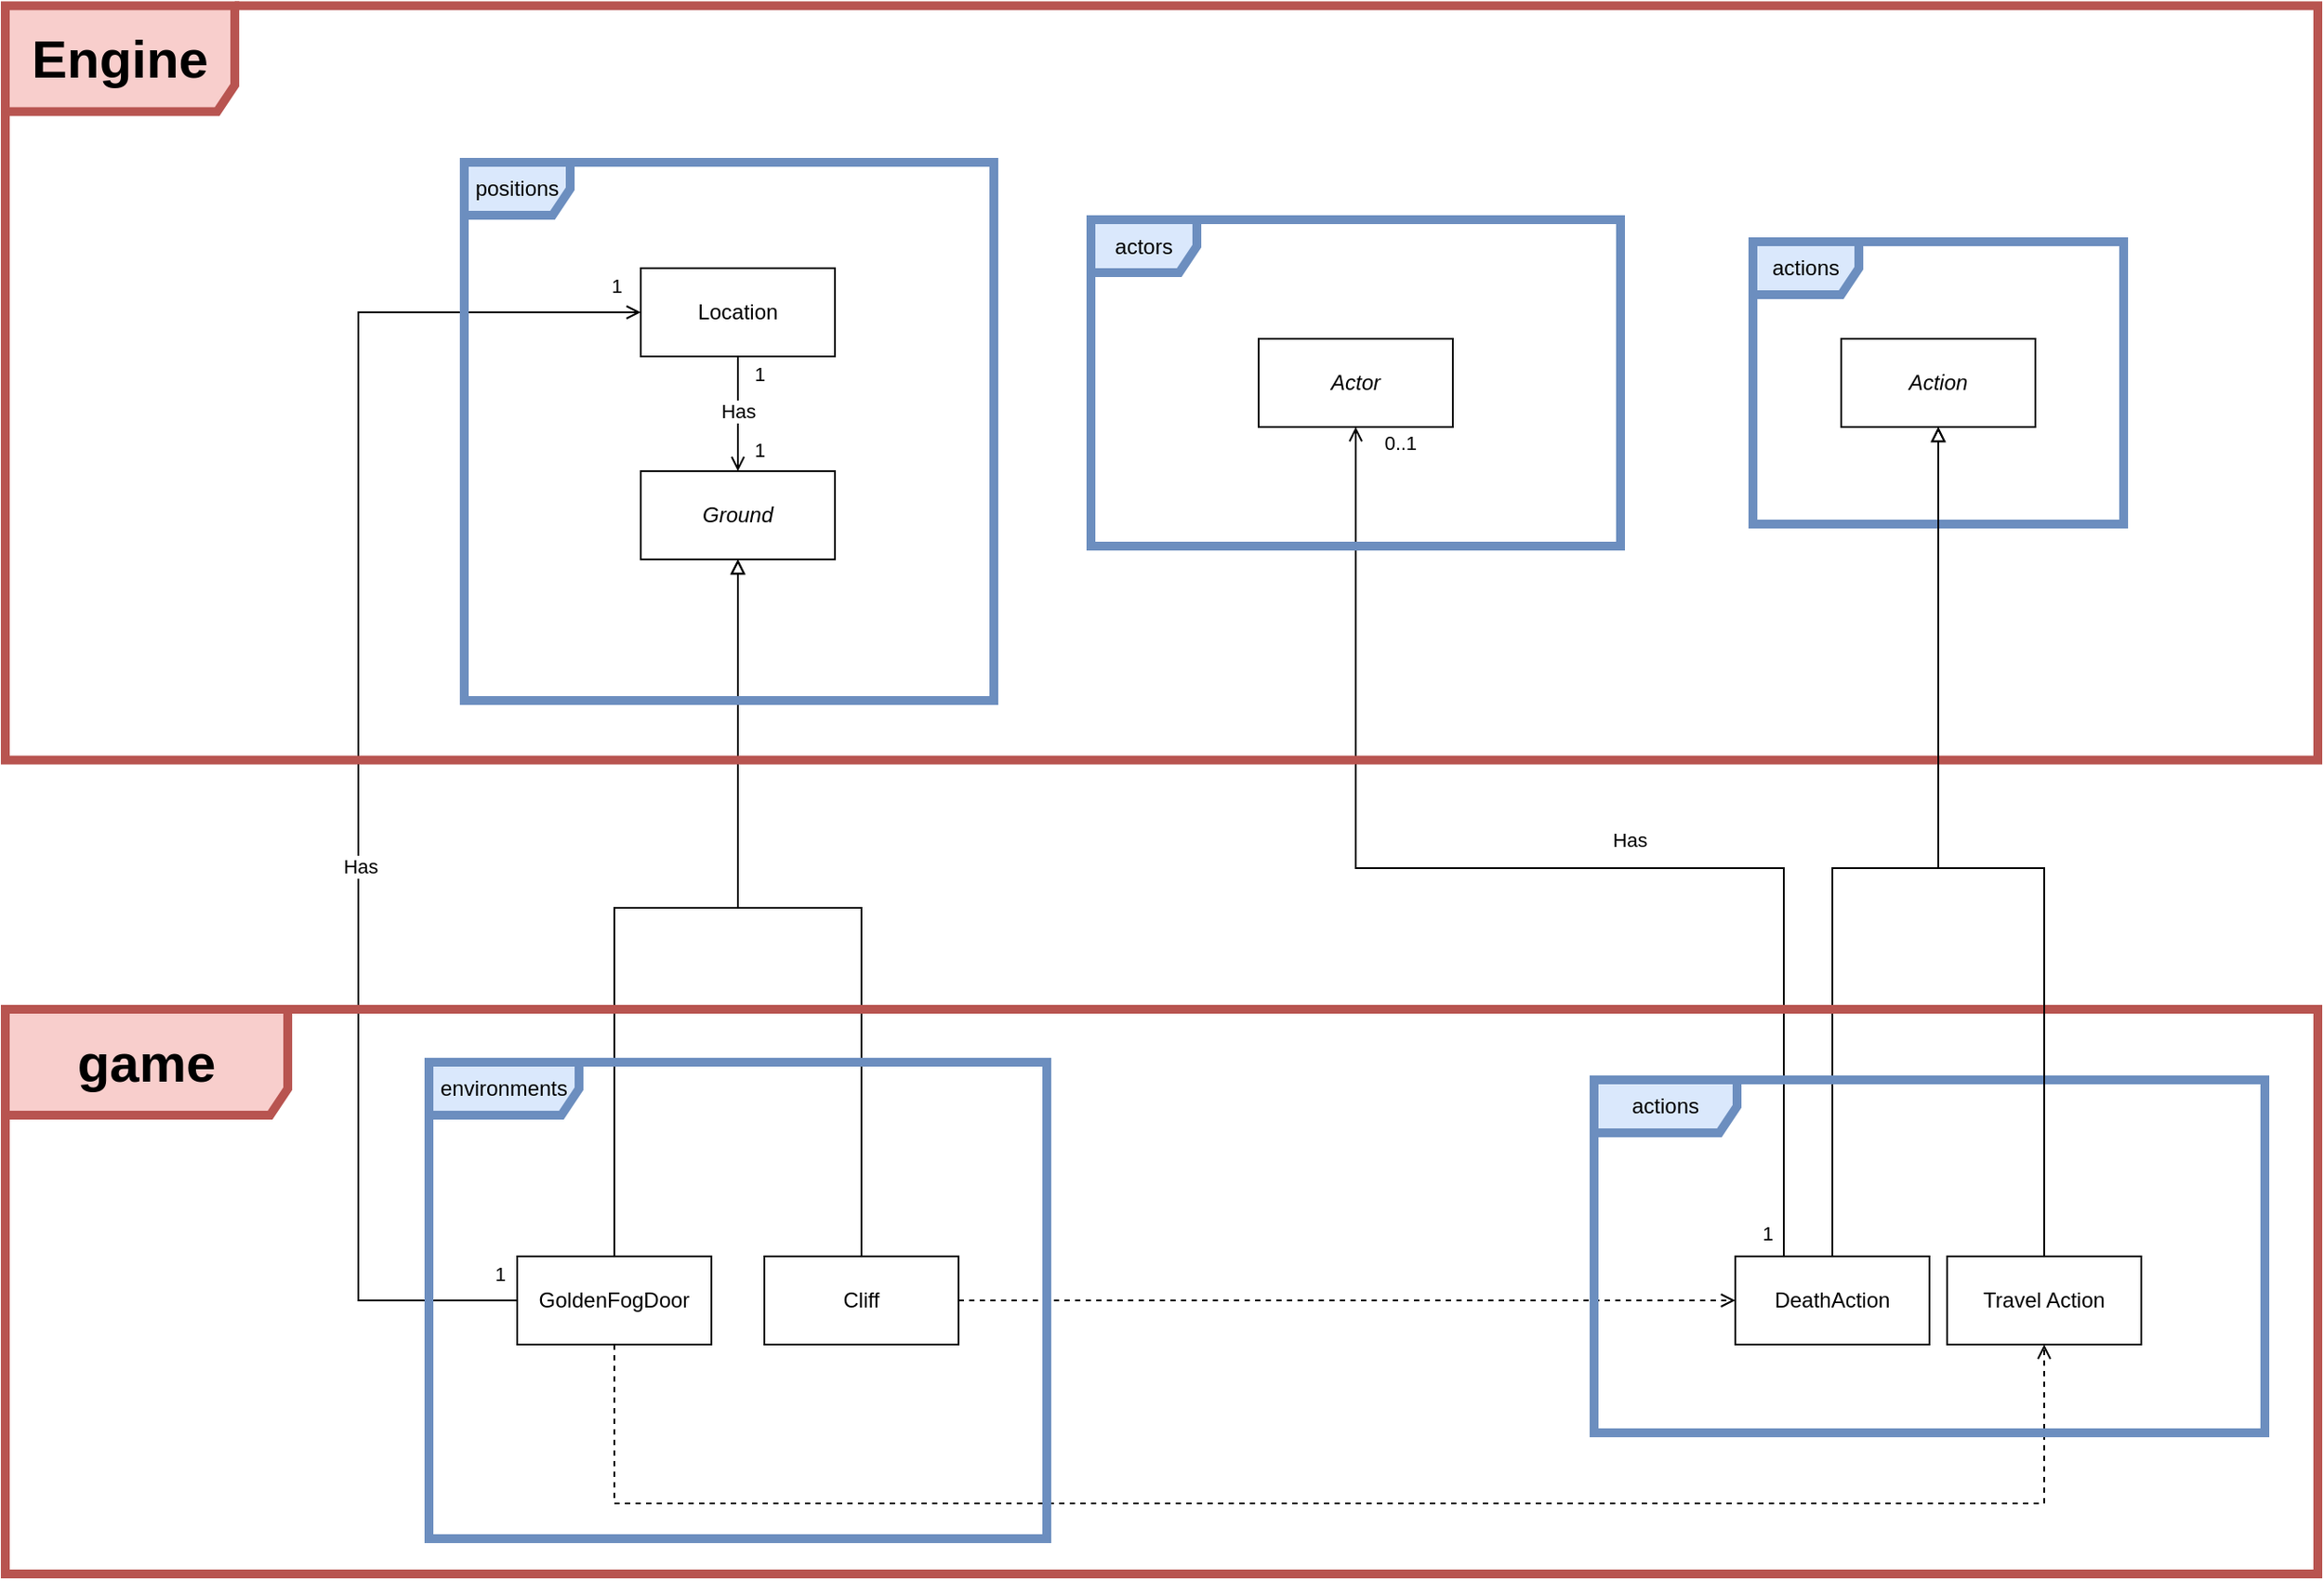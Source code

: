 <mxfile version="21.2.9" type="device">
  <diagram name="Page-1" id="ji6D9h7w0tHhL1ibPshp">
    <mxGraphModel dx="1293" dy="1738" grid="1" gridSize="10" guides="1" tooltips="1" connect="1" arrows="1" fold="1" page="1" pageScale="1" pageWidth="850" pageHeight="1100" math="0" shadow="0">
      <root>
        <mxCell id="0" />
        <mxCell id="1" parent="0" />
        <mxCell id="ISIfmmStDCZut8MeZyhU-2" value="&lt;i&gt;Actor&lt;/i&gt;" style="html=1;whiteSpace=wrap;" parent="1" vertex="1">
          <mxGeometry x="790" y="-260" width="110" height="50" as="geometry" />
        </mxCell>
        <mxCell id="ISIfmmStDCZut8MeZyhU-25" style="edgeStyle=orthogonalEdgeStyle;rounded=0;orthogonalLoop=1;jettySize=auto;html=1;exitX=0.25;exitY=0;exitDx=0;exitDy=0;entryX=0.5;entryY=1;entryDx=0;entryDy=0;endArrow=open;endFill=0;" parent="1" source="ISIfmmStDCZut8MeZyhU-4" target="ISIfmmStDCZut8MeZyhU-2" edge="1">
          <mxGeometry relative="1" as="geometry">
            <Array as="points">
              <mxPoint x="1087" y="40" />
              <mxPoint x="845" y="40" />
            </Array>
          </mxGeometry>
        </mxCell>
        <mxCell id="ISIfmmStDCZut8MeZyhU-32" value="Has" style="edgeLabel;html=1;align=center;verticalAlign=middle;resizable=0;points=[];" parent="ISIfmmStDCZut8MeZyhU-25" vertex="1" connectable="0">
          <mxGeometry x="0.465" relative="1" as="geometry">
            <mxPoint x="155" y="43" as="offset" />
          </mxGeometry>
        </mxCell>
        <mxCell id="ISIfmmStDCZut8MeZyhU-33" value="1" style="edgeLabel;html=1;align=center;verticalAlign=middle;resizable=0;points=[];" parent="ISIfmmStDCZut8MeZyhU-25" vertex="1" connectable="0">
          <mxGeometry x="-0.976" y="-1" relative="1" as="geometry">
            <mxPoint x="-11" y="-5" as="offset" />
          </mxGeometry>
        </mxCell>
        <mxCell id="ISIfmmStDCZut8MeZyhU-34" value="0..1" style="edgeLabel;html=1;align=center;verticalAlign=middle;resizable=0;points=[];" parent="ISIfmmStDCZut8MeZyhU-25" vertex="1" connectable="0">
          <mxGeometry x="0.954" y="2" relative="1" as="geometry">
            <mxPoint x="27" y="-8" as="offset" />
          </mxGeometry>
        </mxCell>
        <mxCell id="fm_RcOmM9eyzvQO7ZstS-2" style="edgeStyle=orthogonalEdgeStyle;rounded=0;orthogonalLoop=1;jettySize=auto;html=1;exitX=0.5;exitY=0;exitDx=0;exitDy=0;endArrow=block;endFill=0;" edge="1" parent="1" source="ISIfmmStDCZut8MeZyhU-4" target="ISIfmmStDCZut8MeZyhU-5">
          <mxGeometry relative="1" as="geometry">
            <Array as="points">
              <mxPoint x="1115" y="40" />
              <mxPoint x="1175" y="40" />
            </Array>
          </mxGeometry>
        </mxCell>
        <mxCell id="ISIfmmStDCZut8MeZyhU-4" value="DeathAction" style="html=1;whiteSpace=wrap;" parent="1" vertex="1">
          <mxGeometry x="1060" y="260" width="110" height="50" as="geometry" />
        </mxCell>
        <mxCell id="ISIfmmStDCZut8MeZyhU-5" value="&lt;i&gt;Action&lt;/i&gt;" style="html=1;whiteSpace=wrap;" parent="1" vertex="1">
          <mxGeometry x="1120" y="-260" width="110" height="50" as="geometry" />
        </mxCell>
        <mxCell id="ISIfmmStDCZut8MeZyhU-19" style="edgeStyle=orthogonalEdgeStyle;rounded=0;orthogonalLoop=1;jettySize=auto;html=1;exitX=0.5;exitY=0;exitDx=0;exitDy=0;entryX=0.5;entryY=1;entryDx=0;entryDy=0;endArrow=block;endFill=0;" parent="1" source="ISIfmmStDCZut8MeZyhU-8" target="ISIfmmStDCZut8MeZyhU-11" edge="1">
          <mxGeometry relative="1" as="geometry" />
        </mxCell>
        <mxCell id="ISIfmmStDCZut8MeZyhU-22" style="edgeStyle=orthogonalEdgeStyle;rounded=0;orthogonalLoop=1;jettySize=auto;html=1;exitX=1;exitY=0.5;exitDx=0;exitDy=0;dashed=1;endArrow=open;endFill=0;" parent="1" source="ISIfmmStDCZut8MeZyhU-8" target="ISIfmmStDCZut8MeZyhU-4" edge="1">
          <mxGeometry relative="1" as="geometry" />
        </mxCell>
        <mxCell id="ISIfmmStDCZut8MeZyhU-8" value="Cliff" style="html=1;whiteSpace=wrap;" parent="1" vertex="1">
          <mxGeometry x="510" y="260" width="110" height="50" as="geometry" />
        </mxCell>
        <mxCell id="ISIfmmStDCZut8MeZyhU-20" style="edgeStyle=orthogonalEdgeStyle;rounded=0;orthogonalLoop=1;jettySize=auto;html=1;exitX=0.5;exitY=0;exitDx=0;exitDy=0;endArrow=block;endFill=0;" parent="1" source="ISIfmmStDCZut8MeZyhU-9" target="ISIfmmStDCZut8MeZyhU-11" edge="1">
          <mxGeometry relative="1" as="geometry" />
        </mxCell>
        <mxCell id="ISIfmmStDCZut8MeZyhU-26" style="edgeStyle=orthogonalEdgeStyle;rounded=0;orthogonalLoop=1;jettySize=auto;html=1;exitX=0;exitY=0.5;exitDx=0;exitDy=0;entryX=0;entryY=0.5;entryDx=0;entryDy=0;endArrow=open;endFill=0;" parent="1" source="ISIfmmStDCZut8MeZyhU-9" target="ISIfmmStDCZut8MeZyhU-16" edge="1">
          <mxGeometry relative="1" as="geometry">
            <Array as="points">
              <mxPoint x="280" y="285" />
              <mxPoint x="280" y="-275" />
            </Array>
          </mxGeometry>
        </mxCell>
        <mxCell id="ISIfmmStDCZut8MeZyhU-27" value="Has" style="edgeLabel;html=1;align=center;verticalAlign=middle;resizable=0;points=[];" parent="ISIfmmStDCZut8MeZyhU-26" vertex="1" connectable="0">
          <mxGeometry x="-0.124" y="-1" relative="1" as="geometry">
            <mxPoint y="19" as="offset" />
          </mxGeometry>
        </mxCell>
        <mxCell id="ISIfmmStDCZut8MeZyhU-28" value="1" style="edgeLabel;html=1;align=center;verticalAlign=middle;resizable=0;points=[];" parent="ISIfmmStDCZut8MeZyhU-26" vertex="1" connectable="0">
          <mxGeometry x="-0.943" y="-2" relative="1" as="geometry">
            <mxPoint x="13" y="-13" as="offset" />
          </mxGeometry>
        </mxCell>
        <mxCell id="ISIfmmStDCZut8MeZyhU-29" value="1" style="edgeLabel;html=1;align=center;verticalAlign=middle;resizable=0;points=[];" parent="ISIfmmStDCZut8MeZyhU-26" vertex="1" connectable="0">
          <mxGeometry x="0.963" relative="1" as="geometry">
            <mxPoint x="1" y="-15" as="offset" />
          </mxGeometry>
        </mxCell>
        <mxCell id="fm_RcOmM9eyzvQO7ZstS-4" style="edgeStyle=orthogonalEdgeStyle;rounded=0;orthogonalLoop=1;jettySize=auto;html=1;exitX=0.5;exitY=1;exitDx=0;exitDy=0;entryX=0.5;entryY=1;entryDx=0;entryDy=0;dashed=1;endArrow=open;endFill=0;" edge="1" parent="1" source="ISIfmmStDCZut8MeZyhU-9" target="fm_RcOmM9eyzvQO7ZstS-1">
          <mxGeometry relative="1" as="geometry">
            <Array as="points">
              <mxPoint x="425" y="400" />
              <mxPoint x="1235" y="400" />
            </Array>
          </mxGeometry>
        </mxCell>
        <mxCell id="ISIfmmStDCZut8MeZyhU-9" value="GoldenFogDoor" style="html=1;whiteSpace=wrap;" parent="1" vertex="1">
          <mxGeometry x="370" y="260" width="110" height="50" as="geometry" />
        </mxCell>
        <mxCell id="ISIfmmStDCZut8MeZyhU-10" value="positions" style="shape=umlFrame;whiteSpace=wrap;html=1;pointerEvents=0;fillColor=#dae8fc;strokeColor=#6c8ebf;strokeWidth=5;" parent="1" vertex="1">
          <mxGeometry x="340" y="-360" width="300" height="305" as="geometry" />
        </mxCell>
        <mxCell id="ISIfmmStDCZut8MeZyhU-11" value="&lt;i&gt;Ground&lt;/i&gt;" style="html=1;whiteSpace=wrap;" parent="1" vertex="1">
          <mxGeometry x="440" y="-185" width="110" height="50" as="geometry" />
        </mxCell>
        <mxCell id="ISIfmmStDCZut8MeZyhU-12" style="edgeStyle=orthogonalEdgeStyle;rounded=0;orthogonalLoop=1;jettySize=auto;html=1;exitX=0.5;exitY=1;exitDx=0;exitDy=0;entryX=0.5;entryY=0;entryDx=0;entryDy=0;endArrow=open;endFill=0;" parent="1" source="ISIfmmStDCZut8MeZyhU-16" target="ISIfmmStDCZut8MeZyhU-11" edge="1">
          <mxGeometry relative="1" as="geometry" />
        </mxCell>
        <mxCell id="ISIfmmStDCZut8MeZyhU-13" value="Has" style="edgeLabel;html=1;align=center;verticalAlign=middle;resizable=0;points=[];" parent="ISIfmmStDCZut8MeZyhU-12" vertex="1" connectable="0">
          <mxGeometry x="-0.252" y="-1" relative="1" as="geometry">
            <mxPoint x="1" y="6" as="offset" />
          </mxGeometry>
        </mxCell>
        <mxCell id="ISIfmmStDCZut8MeZyhU-14" value="1" style="edgeLabel;html=1;align=center;verticalAlign=middle;resizable=0;points=[];" parent="ISIfmmStDCZut8MeZyhU-12" vertex="1" connectable="0">
          <mxGeometry x="-0.871" y="1" relative="1" as="geometry">
            <mxPoint x="11" y="6" as="offset" />
          </mxGeometry>
        </mxCell>
        <mxCell id="ISIfmmStDCZut8MeZyhU-15" value="1" style="edgeLabel;html=1;align=center;verticalAlign=middle;resizable=0;points=[];" parent="ISIfmmStDCZut8MeZyhU-12" vertex="1" connectable="0">
          <mxGeometry x="0.613" relative="1" as="geometry">
            <mxPoint x="12" as="offset" />
          </mxGeometry>
        </mxCell>
        <mxCell id="ISIfmmStDCZut8MeZyhU-16" value="Location" style="html=1;whiteSpace=wrap;" parent="1" vertex="1">
          <mxGeometry x="440" y="-300" width="110" height="50" as="geometry" />
        </mxCell>
        <mxCell id="ISIfmmStDCZut8MeZyhU-23" value="actions" style="shape=umlFrame;whiteSpace=wrap;html=1;pointerEvents=0;fillColor=#dae8fc;strokeColor=#6c8ebf;strokeWidth=5;" parent="1" vertex="1">
          <mxGeometry x="1070" y="-315" width="210" height="160" as="geometry" />
        </mxCell>
        <mxCell id="ISIfmmStDCZut8MeZyhU-24" value="actors" style="shape=umlFrame;whiteSpace=wrap;html=1;pointerEvents=0;fillColor=#dae8fc;strokeColor=#6c8ebf;strokeWidth=5;" parent="1" vertex="1">
          <mxGeometry x="695" y="-327.5" width="300" height="185" as="geometry" />
        </mxCell>
        <mxCell id="ISIfmmStDCZut8MeZyhU-30" value="environments" style="shape=umlFrame;whiteSpace=wrap;html=1;pointerEvents=0;width=85;height=30;fillColor=#dae8fc;strokeColor=#6c8ebf;strokeWidth=5;" parent="1" vertex="1">
          <mxGeometry x="320" y="150" width="350" height="270" as="geometry" />
        </mxCell>
        <mxCell id="ISIfmmStDCZut8MeZyhU-31" value="actions" style="shape=umlFrame;whiteSpace=wrap;html=1;pointerEvents=0;width=81;height=30;fillColor=#dae8fc;strokeColor=#6c8ebf;strokeWidth=5;" parent="1" vertex="1">
          <mxGeometry x="980" y="160" width="380" height="200" as="geometry" />
        </mxCell>
        <mxCell id="ISIfmmStDCZut8MeZyhU-35" value="&lt;b&gt;&lt;font style=&quot;font-size: 30px;&quot;&gt;game&lt;/font&gt;&lt;/b&gt;" style="shape=umlFrame;whiteSpace=wrap;html=1;pointerEvents=0;strokeWidth=5;fillColor=#f8cecc;strokeColor=#b85450;width=160;height=60;" parent="1" vertex="1">
          <mxGeometry x="80" y="120" width="1310" height="320" as="geometry" />
        </mxCell>
        <mxCell id="ISIfmmStDCZut8MeZyhU-36" value="&lt;b&gt;&lt;font style=&quot;font-size: 30px;&quot;&gt;Engine&lt;/font&gt;&lt;/b&gt;" style="shape=umlFrame;whiteSpace=wrap;html=1;pointerEvents=0;strokeWidth=5;fillColor=#f8cecc;strokeColor=#b85450;width=130;height=60;" parent="1" vertex="1">
          <mxGeometry x="80" y="-448.75" width="1310" height="427.5" as="geometry" />
        </mxCell>
        <mxCell id="fm_RcOmM9eyzvQO7ZstS-3" style="edgeStyle=orthogonalEdgeStyle;rounded=0;orthogonalLoop=1;jettySize=auto;html=1;exitX=0.5;exitY=0;exitDx=0;exitDy=0;endArrow=block;endFill=0;" edge="1" parent="1" source="fm_RcOmM9eyzvQO7ZstS-1" target="ISIfmmStDCZut8MeZyhU-5">
          <mxGeometry relative="1" as="geometry">
            <Array as="points">
              <mxPoint x="1235" y="40" />
              <mxPoint x="1175" y="40" />
            </Array>
          </mxGeometry>
        </mxCell>
        <mxCell id="fm_RcOmM9eyzvQO7ZstS-1" value="Travel Action" style="html=1;whiteSpace=wrap;" vertex="1" parent="1">
          <mxGeometry x="1180" y="260" width="110" height="50" as="geometry" />
        </mxCell>
      </root>
    </mxGraphModel>
  </diagram>
</mxfile>
